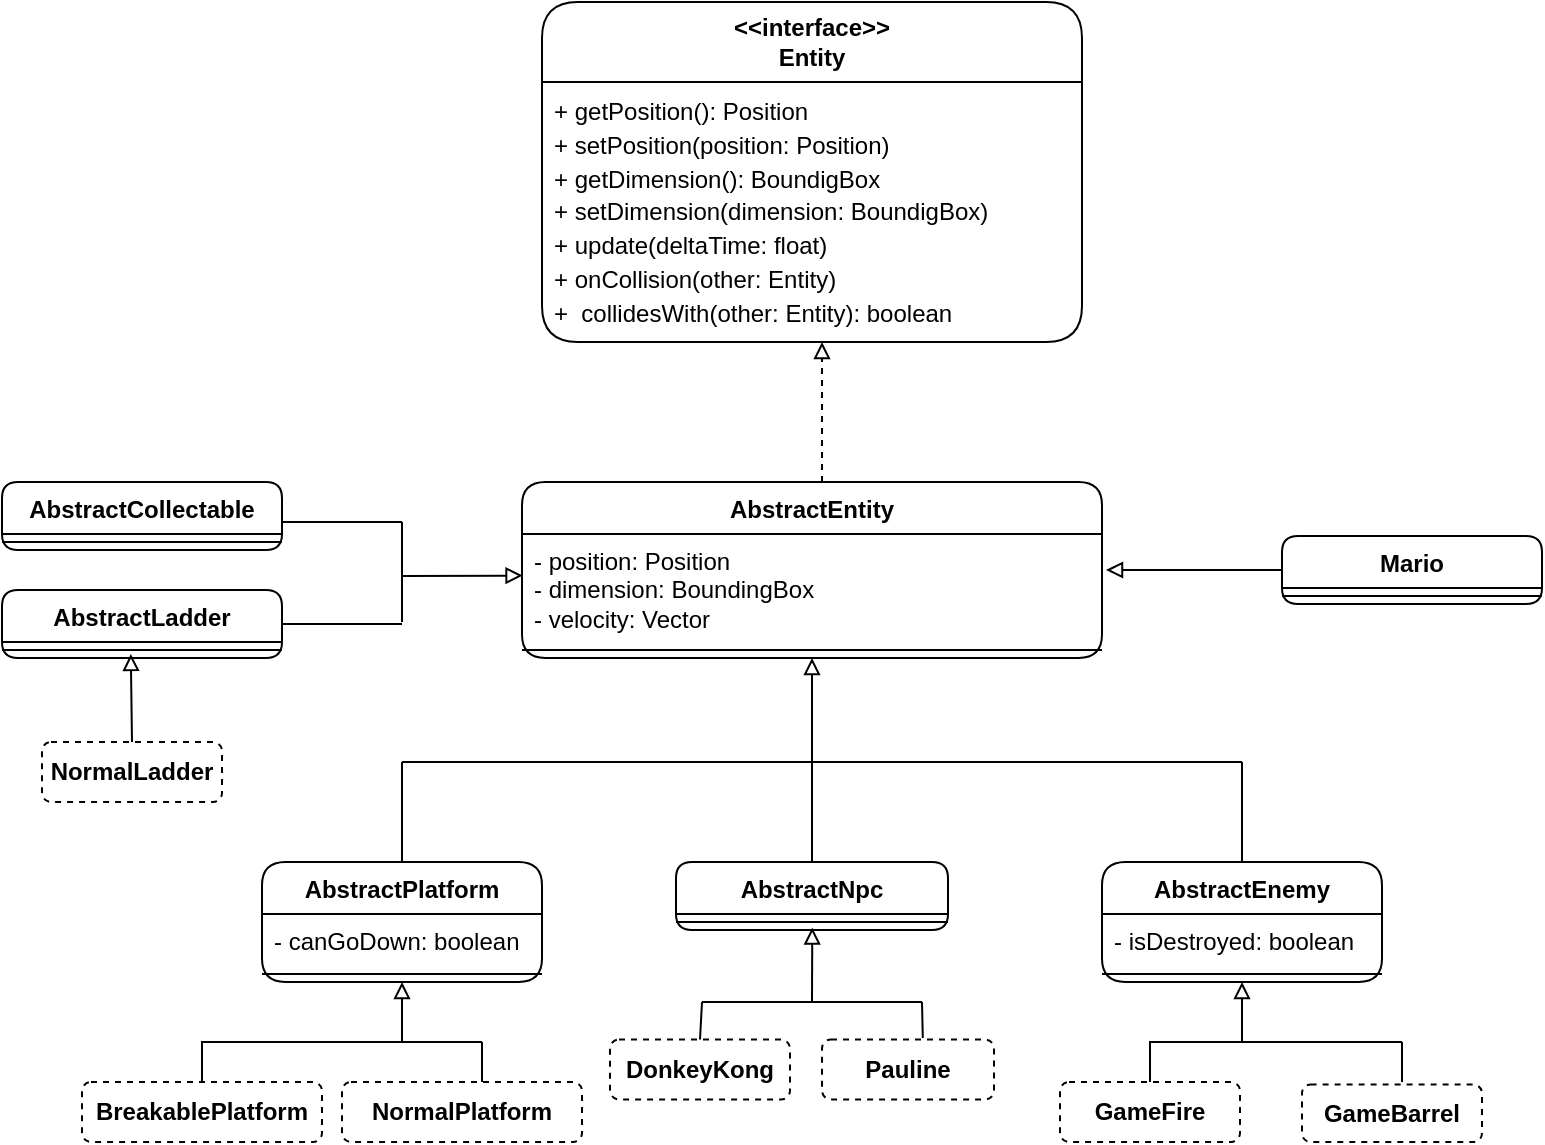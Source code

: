 <mxfile version="28.0.4">
  <diagram name="Pagina-1" id="3Gkn7SsFIYb0ILNbLmdK">
    <mxGraphModel dx="1034" dy="570" grid="1" gridSize="10" guides="1" tooltips="1" connect="1" arrows="1" fold="1" page="1" pageScale="1" pageWidth="827" pageHeight="1169" math="0" shadow="0">
      <root>
        <mxCell id="0" />
        <mxCell id="1" parent="0" />
        <mxCell id="lYfuaX99gXlzCmM3e0-U-1" value="AbstractEntity&lt;div&gt;&lt;br&gt;&lt;/div&gt;" style="swimlane;fontStyle=1;align=center;verticalAlign=top;childLayout=stackLayout;horizontal=1;startSize=26;horizontalStack=0;resizeParent=1;resizeParentMax=0;resizeLast=0;collapsible=1;marginBottom=0;whiteSpace=wrap;html=1;rounded=1;" vertex="1" parent="1">
          <mxGeometry x="280" y="260" width="290" height="88" as="geometry" />
        </mxCell>
        <mxCell id="lYfuaX99gXlzCmM3e0-U-2" value="- position: Position&lt;div&gt;- dimension: BoundingBox&lt;/div&gt;&lt;div&gt;- velocity: Vector&lt;/div&gt;" style="text;strokeColor=none;fillColor=none;align=left;verticalAlign=top;spacingLeft=4;spacingRight=4;overflow=hidden;rotatable=0;points=[[0,0.5],[1,0.5]];portConstraint=eastwest;whiteSpace=wrap;html=1;" vertex="1" parent="lYfuaX99gXlzCmM3e0-U-1">
          <mxGeometry y="26" width="290" height="54" as="geometry" />
        </mxCell>
        <mxCell id="lYfuaX99gXlzCmM3e0-U-3" value="" style="line;strokeWidth=1;fillColor=none;align=left;verticalAlign=middle;spacingTop=-1;spacingLeft=3;spacingRight=3;rotatable=0;labelPosition=right;points=[];portConstraint=eastwest;strokeColor=inherit;" vertex="1" parent="lYfuaX99gXlzCmM3e0-U-1">
          <mxGeometry y="80" width="290" height="8" as="geometry" />
        </mxCell>
        <mxCell id="lYfuaX99gXlzCmM3e0-U-5" value="&lt;b&gt;&amp;lt;&amp;lt;interface&amp;gt;&amp;gt;&lt;/b&gt;&lt;div&gt;&lt;b&gt;Entity&lt;/b&gt;&lt;/div&gt;" style="swimlane;fontStyle=0;childLayout=stackLayout;horizontal=1;startSize=40;fillColor=none;horizontalStack=0;resizeParent=1;resizeParentMax=0;resizeLast=0;collapsible=1;marginBottom=0;whiteSpace=wrap;html=1;rounded=1;" vertex="1" parent="1">
          <mxGeometry x="290" y="20" width="270" height="170" as="geometry" />
        </mxCell>
        <mxCell id="lYfuaX99gXlzCmM3e0-U-8" value="&lt;div style=&quot;line-height: 140%;&quot;&gt;&lt;div&gt;+ getPosition(): Position&lt;/div&gt;&lt;div&gt;+ setPosition(position: Position)&lt;/div&gt;&lt;div&gt;+ getDimension(): BoundigBox&lt;/div&gt;&lt;div&gt;+ setDimension(dimension: BoundigBox)&lt;/div&gt;&lt;div&gt;+ update(deltaTime: float)&lt;/div&gt;&lt;div&gt;+ onCollision(other: Entity)&lt;/div&gt;&lt;div&gt;+&amp;nbsp; collidesWith(other: Entity): boolean&lt;/div&gt;&lt;/div&gt;" style="text;strokeColor=none;fillColor=none;align=left;verticalAlign=top;spacingLeft=4;spacingRight=4;overflow=hidden;rotatable=0;points=[[0,0.5],[1,0.5]];portConstraint=eastwest;whiteSpace=wrap;html=1;" vertex="1" parent="lYfuaX99gXlzCmM3e0-U-5">
          <mxGeometry y="40" width="270" height="130" as="geometry" />
        </mxCell>
        <mxCell id="lYfuaX99gXlzCmM3e0-U-14" value="AbstractCollectable" style="swimlane;fontStyle=1;align=center;verticalAlign=top;childLayout=stackLayout;horizontal=1;startSize=26;horizontalStack=0;resizeParent=1;resizeParentMax=0;resizeLast=0;collapsible=1;marginBottom=0;whiteSpace=wrap;html=1;rounded=1;" vertex="1" parent="1">
          <mxGeometry x="20" y="260" width="140" height="34" as="geometry" />
        </mxCell>
        <mxCell id="lYfuaX99gXlzCmM3e0-U-16" value="" style="line;strokeWidth=1;fillColor=none;align=left;verticalAlign=middle;spacingTop=-1;spacingLeft=3;spacingRight=3;rotatable=0;labelPosition=right;points=[];portConstraint=eastwest;strokeColor=inherit;" vertex="1" parent="lYfuaX99gXlzCmM3e0-U-14">
          <mxGeometry y="26" width="140" height="8" as="geometry" />
        </mxCell>
        <mxCell id="lYfuaX99gXlzCmM3e0-U-18" value="AbstractLadder" style="swimlane;fontStyle=1;align=center;verticalAlign=top;childLayout=stackLayout;horizontal=1;startSize=26;horizontalStack=0;resizeParent=1;resizeParentMax=0;resizeLast=0;collapsible=1;marginBottom=0;whiteSpace=wrap;html=1;rounded=1;" vertex="1" parent="1">
          <mxGeometry x="20" y="314" width="140" height="34" as="geometry" />
        </mxCell>
        <mxCell id="lYfuaX99gXlzCmM3e0-U-20" value="" style="line;strokeWidth=1;fillColor=none;align=left;verticalAlign=middle;spacingTop=-1;spacingLeft=3;spacingRight=3;rotatable=0;labelPosition=right;points=[];portConstraint=eastwest;strokeColor=inherit;" vertex="1" parent="lYfuaX99gXlzCmM3e0-U-18">
          <mxGeometry y="26" width="140" height="8" as="geometry" />
        </mxCell>
        <mxCell id="lYfuaX99gXlzCmM3e0-U-22" value="AbstractPlatform" style="swimlane;fontStyle=1;align=center;verticalAlign=top;childLayout=stackLayout;horizontal=1;startSize=26;horizontalStack=0;resizeParent=1;resizeParentMax=0;resizeLast=0;collapsible=1;marginBottom=0;whiteSpace=wrap;html=1;rounded=1;" vertex="1" parent="1">
          <mxGeometry x="150" y="450" width="140" height="60" as="geometry" />
        </mxCell>
        <mxCell id="lYfuaX99gXlzCmM3e0-U-23" value="- canGoDown: boolean" style="text;strokeColor=none;fillColor=none;align=left;verticalAlign=top;spacingLeft=4;spacingRight=4;overflow=hidden;rotatable=0;points=[[0,0.5],[1,0.5]];portConstraint=eastwest;whiteSpace=wrap;html=1;" vertex="1" parent="lYfuaX99gXlzCmM3e0-U-22">
          <mxGeometry y="26" width="140" height="26" as="geometry" />
        </mxCell>
        <mxCell id="lYfuaX99gXlzCmM3e0-U-24" value="" style="line;strokeWidth=1;fillColor=none;align=left;verticalAlign=middle;spacingTop=-1;spacingLeft=3;spacingRight=3;rotatable=0;labelPosition=right;points=[];portConstraint=eastwest;strokeColor=inherit;" vertex="1" parent="lYfuaX99gXlzCmM3e0-U-22">
          <mxGeometry y="52" width="140" height="8" as="geometry" />
        </mxCell>
        <mxCell id="lYfuaX99gXlzCmM3e0-U-30" value="AbstractNpc&lt;div&gt;&lt;br&gt;&lt;/div&gt;" style="swimlane;fontStyle=1;align=center;verticalAlign=top;childLayout=stackLayout;horizontal=1;startSize=26;horizontalStack=0;resizeParent=1;resizeParentMax=0;resizeLast=0;collapsible=1;marginBottom=0;whiteSpace=wrap;html=1;rounded=1;" vertex="1" parent="1">
          <mxGeometry x="357" y="450" width="136" height="34" as="geometry" />
        </mxCell>
        <mxCell id="lYfuaX99gXlzCmM3e0-U-32" value="" style="line;strokeWidth=1;fillColor=none;align=left;verticalAlign=middle;spacingTop=-1;spacingLeft=3;spacingRight=3;rotatable=0;labelPosition=right;points=[];portConstraint=eastwest;strokeColor=inherit;" vertex="1" parent="lYfuaX99gXlzCmM3e0-U-30">
          <mxGeometry y="26" width="136" height="8" as="geometry" />
        </mxCell>
        <mxCell id="lYfuaX99gXlzCmM3e0-U-34" value="AbstractEnemy" style="swimlane;fontStyle=1;align=center;verticalAlign=top;childLayout=stackLayout;horizontal=1;startSize=26;horizontalStack=0;resizeParent=1;resizeParentMax=0;resizeLast=0;collapsible=1;marginBottom=0;whiteSpace=wrap;html=1;rounded=1;" vertex="1" parent="1">
          <mxGeometry x="570" y="450" width="140" height="60" as="geometry" />
        </mxCell>
        <mxCell id="lYfuaX99gXlzCmM3e0-U-35" value="- isDestroyed: boolean" style="text;strokeColor=none;fillColor=none;align=left;verticalAlign=top;spacingLeft=4;spacingRight=4;overflow=hidden;rotatable=0;points=[[0,0.5],[1,0.5]];portConstraint=eastwest;whiteSpace=wrap;html=1;" vertex="1" parent="lYfuaX99gXlzCmM3e0-U-34">
          <mxGeometry y="26" width="140" height="26" as="geometry" />
        </mxCell>
        <mxCell id="lYfuaX99gXlzCmM3e0-U-36" value="" style="line;strokeWidth=1;fillColor=none;align=left;verticalAlign=middle;spacingTop=-1;spacingLeft=3;spacingRight=3;rotatable=0;labelPosition=right;points=[];portConstraint=eastwest;strokeColor=inherit;" vertex="1" parent="lYfuaX99gXlzCmM3e0-U-34">
          <mxGeometry y="52" width="140" height="8" as="geometry" />
        </mxCell>
        <mxCell id="lYfuaX99gXlzCmM3e0-U-38" value="&lt;b&gt;GameBarrel&lt;/b&gt;" style="html=1;whiteSpace=wrap;rounded=1;dashed=1;" vertex="1" parent="1">
          <mxGeometry x="670" y="561.25" width="90" height="28.75" as="geometry" />
        </mxCell>
        <mxCell id="lYfuaX99gXlzCmM3e0-U-39" value="&lt;b&gt;GameFire&lt;/b&gt;" style="html=1;whiteSpace=wrap;rounded=1;dashed=1;" vertex="1" parent="1">
          <mxGeometry x="549" y="560" width="90" height="30" as="geometry" />
        </mxCell>
        <mxCell id="lYfuaX99gXlzCmM3e0-U-40" value="&lt;b&gt;Pauline&lt;/b&gt;" style="html=1;whiteSpace=wrap;rounded=1;dashed=1;" vertex="1" parent="1">
          <mxGeometry x="430" y="538.75" width="86" height="30" as="geometry" />
        </mxCell>
        <mxCell id="lYfuaX99gXlzCmM3e0-U-41" value="&lt;b&gt;BreakablePlatform&lt;/b&gt;" style="html=1;whiteSpace=wrap;rounded=1;dashed=1;" vertex="1" parent="1">
          <mxGeometry x="60" y="560" width="120" height="30" as="geometry" />
        </mxCell>
        <mxCell id="lYfuaX99gXlzCmM3e0-U-42" value="&lt;b&gt;NormalPlatform&lt;/b&gt;" style="html=1;whiteSpace=wrap;rounded=1;dashed=1;" vertex="1" parent="1">
          <mxGeometry x="190" y="560" width="120" height="30" as="geometry" />
        </mxCell>
        <mxCell id="lYfuaX99gXlzCmM3e0-U-43" value="&lt;b&gt;DonkeyKong&lt;/b&gt;" style="html=1;whiteSpace=wrap;rounded=1;dashed=1;" vertex="1" parent="1">
          <mxGeometry x="324" y="538.75" width="90" height="30" as="geometry" />
        </mxCell>
        <mxCell id="lYfuaX99gXlzCmM3e0-U-44" value="&lt;b&gt;NormalLadder&lt;/b&gt;" style="html=1;whiteSpace=wrap;rounded=1;dashed=1;" vertex="1" parent="1">
          <mxGeometry x="40" y="390" width="90" height="30" as="geometry" />
        </mxCell>
        <mxCell id="lYfuaX99gXlzCmM3e0-U-46" value="Mario" style="swimlane;fontStyle=1;align=center;verticalAlign=top;childLayout=stackLayout;horizontal=1;startSize=26;horizontalStack=0;resizeParent=1;resizeParentMax=0;resizeLast=0;collapsible=1;marginBottom=0;whiteSpace=wrap;html=1;rounded=1;" vertex="1" parent="1">
          <mxGeometry x="660" y="287" width="130" height="34" as="geometry" />
        </mxCell>
        <mxCell id="lYfuaX99gXlzCmM3e0-U-48" value="" style="line;strokeWidth=1;fillColor=none;align=left;verticalAlign=middle;spacingTop=-1;spacingLeft=3;spacingRight=3;rotatable=0;labelPosition=right;points=[];portConstraint=eastwest;strokeColor=inherit;" vertex="1" parent="lYfuaX99gXlzCmM3e0-U-46">
          <mxGeometry y="26" width="130" height="8" as="geometry" />
        </mxCell>
        <mxCell id="lYfuaX99gXlzCmM3e0-U-50" value="" style="endArrow=block;html=1;rounded=0;dashed=1;endFill=0;" edge="1" parent="1">
          <mxGeometry width="50" height="50" relative="1" as="geometry">
            <mxPoint x="430" y="260" as="sourcePoint" />
            <mxPoint x="430" y="190" as="targetPoint" />
          </mxGeometry>
        </mxCell>
        <mxCell id="lYfuaX99gXlzCmM3e0-U-54" value="" style="endArrow=none;html=1;rounded=0;exitX=1;exitY=0.5;exitDx=0;exitDy=0;" edge="1" parent="1" source="lYfuaX99gXlzCmM3e0-U-18">
          <mxGeometry width="50" height="50" relative="1" as="geometry">
            <mxPoint x="420" y="340" as="sourcePoint" />
            <mxPoint x="220" y="331" as="targetPoint" />
          </mxGeometry>
        </mxCell>
        <mxCell id="lYfuaX99gXlzCmM3e0-U-55" value="" style="endArrow=none;html=1;rounded=0;" edge="1" parent="1">
          <mxGeometry width="50" height="50" relative="1" as="geometry">
            <mxPoint x="160" y="280" as="sourcePoint" />
            <mxPoint x="220" y="280" as="targetPoint" />
          </mxGeometry>
        </mxCell>
        <mxCell id="lYfuaX99gXlzCmM3e0-U-56" value="" style="endArrow=none;html=1;rounded=0;" edge="1" parent="1">
          <mxGeometry width="50" height="50" relative="1" as="geometry">
            <mxPoint x="220" y="280" as="sourcePoint" />
            <mxPoint x="220" y="330" as="targetPoint" />
          </mxGeometry>
        </mxCell>
        <mxCell id="lYfuaX99gXlzCmM3e0-U-57" value="" style="endArrow=block;html=1;rounded=0;entryX=0.001;entryY=0.385;entryDx=0;entryDy=0;entryPerimeter=0;endFill=0;" edge="1" parent="1" target="lYfuaX99gXlzCmM3e0-U-2">
          <mxGeometry width="50" height="50" relative="1" as="geometry">
            <mxPoint x="220" y="307" as="sourcePoint" />
            <mxPoint x="470" y="290" as="targetPoint" />
          </mxGeometry>
        </mxCell>
        <mxCell id="lYfuaX99gXlzCmM3e0-U-58" value="" style="endArrow=block;html=1;rounded=0;exitX=0.5;exitY=0;exitDx=0;exitDy=0;entryX=0.46;entryY=0.75;entryDx=0;entryDy=0;entryPerimeter=0;endFill=0;" edge="1" parent="1" source="lYfuaX99gXlzCmM3e0-U-44" target="lYfuaX99gXlzCmM3e0-U-20">
          <mxGeometry width="50" height="50" relative="1" as="geometry">
            <mxPoint x="420" y="340" as="sourcePoint" />
            <mxPoint x="470" y="290" as="targetPoint" />
          </mxGeometry>
        </mxCell>
        <mxCell id="lYfuaX99gXlzCmM3e0-U-64" value="" style="endArrow=none;html=1;rounded=0;" edge="1" parent="1">
          <mxGeometry width="50" height="50" relative="1" as="geometry">
            <mxPoint x="220" y="400" as="sourcePoint" />
            <mxPoint x="640" y="400" as="targetPoint" />
          </mxGeometry>
        </mxCell>
        <mxCell id="lYfuaX99gXlzCmM3e0-U-65" value="" style="endArrow=none;html=1;rounded=0;entryX=0.5;entryY=0;entryDx=0;entryDy=0;" edge="1" parent="1" target="lYfuaX99gXlzCmM3e0-U-22">
          <mxGeometry width="50" height="50" relative="1" as="geometry">
            <mxPoint x="220" y="400" as="sourcePoint" />
            <mxPoint x="470" y="380" as="targetPoint" />
          </mxGeometry>
        </mxCell>
        <mxCell id="lYfuaX99gXlzCmM3e0-U-66" value="" style="endArrow=none;html=1;rounded=0;exitX=0.5;exitY=0;exitDx=0;exitDy=0;" edge="1" parent="1" source="lYfuaX99gXlzCmM3e0-U-34">
          <mxGeometry width="50" height="50" relative="1" as="geometry">
            <mxPoint x="640" y="440" as="sourcePoint" />
            <mxPoint x="640" y="400" as="targetPoint" />
          </mxGeometry>
        </mxCell>
        <mxCell id="lYfuaX99gXlzCmM3e0-U-67" value="" style="endArrow=block;html=1;rounded=0;exitX=0.5;exitY=0;exitDx=0;exitDy=0;entryX=0.5;entryY=1;entryDx=0;entryDy=0;endFill=0;" edge="1" parent="1" source="lYfuaX99gXlzCmM3e0-U-30" target="lYfuaX99gXlzCmM3e0-U-1">
          <mxGeometry width="50" height="50" relative="1" as="geometry">
            <mxPoint x="420" y="430" as="sourcePoint" />
            <mxPoint x="470" y="380" as="targetPoint" />
          </mxGeometry>
        </mxCell>
        <mxCell id="lYfuaX99gXlzCmM3e0-U-70" value="" style="endArrow=none;html=1;rounded=0;" edge="1" parent="1">
          <mxGeometry width="50" height="50" relative="1" as="geometry">
            <mxPoint x="370" y="520" as="sourcePoint" />
            <mxPoint x="480" y="520" as="targetPoint" />
          </mxGeometry>
        </mxCell>
        <mxCell id="lYfuaX99gXlzCmM3e0-U-72" value="" style="endArrow=block;html=1;rounded=0;entryX=0.501;entryY=0.85;entryDx=0;entryDy=0;entryPerimeter=0;endFill=0;" edge="1" parent="1" target="lYfuaX99gXlzCmM3e0-U-32">
          <mxGeometry width="50" height="50" relative="1" as="geometry">
            <mxPoint x="425" y="520" as="sourcePoint" />
            <mxPoint x="470" y="380" as="targetPoint" />
          </mxGeometry>
        </mxCell>
        <mxCell id="lYfuaX99gXlzCmM3e0-U-73" value="" style="endArrow=none;html=1;rounded=0;exitX=0.5;exitY=0;exitDx=0;exitDy=0;" edge="1" parent="1" source="lYfuaX99gXlzCmM3e0-U-43">
          <mxGeometry width="50" height="50" relative="1" as="geometry">
            <mxPoint x="420" y="430" as="sourcePoint" />
            <mxPoint x="370" y="520" as="targetPoint" />
          </mxGeometry>
        </mxCell>
        <mxCell id="lYfuaX99gXlzCmM3e0-U-74" value="" style="endArrow=none;html=1;rounded=0;entryX=0.586;entryY=-0.025;entryDx=0;entryDy=0;entryPerimeter=0;" edge="1" parent="1" target="lYfuaX99gXlzCmM3e0-U-40">
          <mxGeometry width="50" height="50" relative="1" as="geometry">
            <mxPoint x="480" y="520" as="sourcePoint" />
            <mxPoint x="470" y="380" as="targetPoint" />
          </mxGeometry>
        </mxCell>
        <mxCell id="lYfuaX99gXlzCmM3e0-U-76" value="" style="endArrow=none;html=1;rounded=0;exitX=0.5;exitY=0;exitDx=0;exitDy=0;" edge="1" parent="1" source="lYfuaX99gXlzCmM3e0-U-41">
          <mxGeometry width="50" height="50" relative="1" as="geometry">
            <mxPoint x="420" y="390" as="sourcePoint" />
            <mxPoint x="260" y="540" as="targetPoint" />
            <Array as="points">
              <mxPoint x="120" y="540" />
            </Array>
          </mxGeometry>
        </mxCell>
        <mxCell id="lYfuaX99gXlzCmM3e0-U-77" value="" style="endArrow=none;html=1;rounded=0;" edge="1" parent="1">
          <mxGeometry width="50" height="50" relative="1" as="geometry">
            <mxPoint x="260" y="540" as="sourcePoint" />
            <mxPoint x="260" y="560" as="targetPoint" />
          </mxGeometry>
        </mxCell>
        <mxCell id="lYfuaX99gXlzCmM3e0-U-78" value="" style="endArrow=block;html=1;rounded=0;entryX=0.5;entryY=1;entryDx=0;entryDy=0;endFill=0;" edge="1" parent="1" target="lYfuaX99gXlzCmM3e0-U-22">
          <mxGeometry width="50" height="50" relative="1" as="geometry">
            <mxPoint x="220" y="540" as="sourcePoint" />
            <mxPoint x="470" y="340" as="targetPoint" />
          </mxGeometry>
        </mxCell>
        <mxCell id="lYfuaX99gXlzCmM3e0-U-79" value="" style="endArrow=none;html=1;rounded=0;exitX=0.5;exitY=0;exitDx=0;exitDy=0;" edge="1" parent="1" source="lYfuaX99gXlzCmM3e0-U-39">
          <mxGeometry width="50" height="50" relative="1" as="geometry">
            <mxPoint x="430" y="400" as="sourcePoint" />
            <mxPoint x="720" y="540" as="targetPoint" />
            <Array as="points">
              <mxPoint x="594" y="540" />
            </Array>
          </mxGeometry>
        </mxCell>
        <mxCell id="lYfuaX99gXlzCmM3e0-U-81" value="" style="endArrow=none;html=1;rounded=0;" edge="1" parent="1">
          <mxGeometry width="50" height="50" relative="1" as="geometry">
            <mxPoint x="720" y="540" as="sourcePoint" />
            <mxPoint x="720" y="560" as="targetPoint" />
          </mxGeometry>
        </mxCell>
        <mxCell id="lYfuaX99gXlzCmM3e0-U-82" value="" style="endArrow=block;html=1;rounded=0;entryX=0.5;entryY=1;entryDx=0;entryDy=0;endFill=0;" edge="1" parent="1" target="lYfuaX99gXlzCmM3e0-U-34">
          <mxGeometry width="50" height="50" relative="1" as="geometry">
            <mxPoint x="640" y="540" as="sourcePoint" />
            <mxPoint x="480" y="350" as="targetPoint" />
          </mxGeometry>
        </mxCell>
        <mxCell id="lYfuaX99gXlzCmM3e0-U-83" value="" style="endArrow=block;html=1;rounded=0;exitX=0;exitY=0.5;exitDx=0;exitDy=0;endFill=0;" edge="1" parent="1" source="lYfuaX99gXlzCmM3e0-U-46">
          <mxGeometry width="50" height="50" relative="1" as="geometry">
            <mxPoint x="430" y="400" as="sourcePoint" />
            <mxPoint x="572" y="304" as="targetPoint" />
          </mxGeometry>
        </mxCell>
      </root>
    </mxGraphModel>
  </diagram>
</mxfile>
